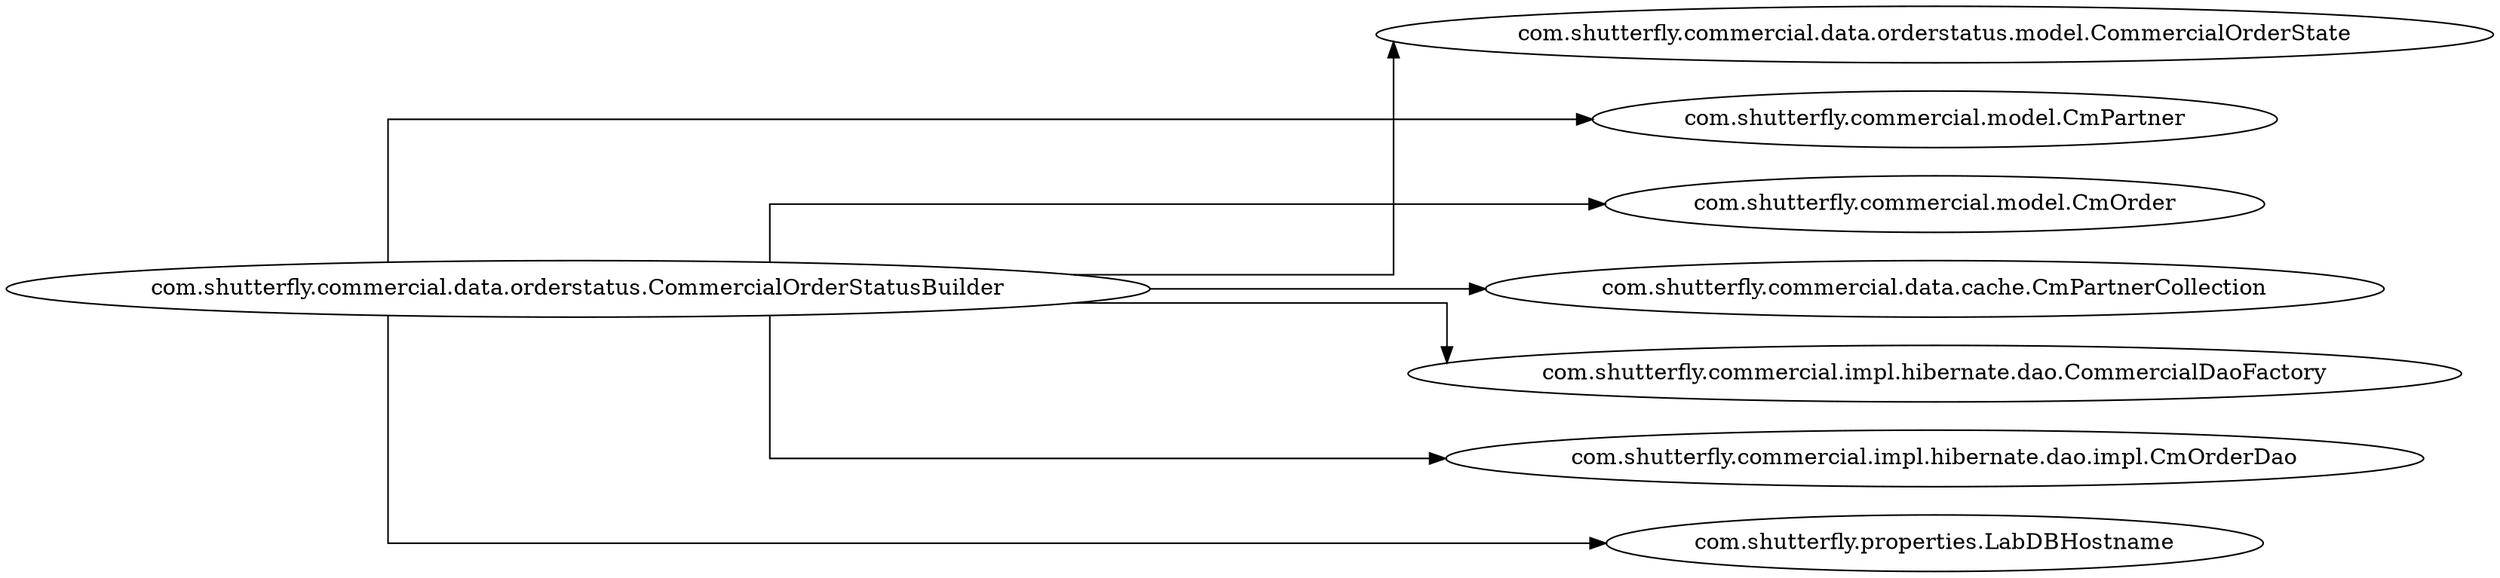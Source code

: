 digraph dependencyGraph {
 concentrate=true;
 rankdir="LR"; 
ranksep="2.0";
"com.shutterfly.commercial.data.orderstatus.CommercialOrderStatusBuilder"; 
"com.shutterfly.commercial.data.orderstatus.CommercialOrderStatusBuilder"->"com.shutterfly.commercial.data.orderstatus.model.CommercialOrderState";
"com.shutterfly.commercial.data.orderstatus.CommercialOrderStatusBuilder"->"com.shutterfly.commercial.model.CmPartner";
"com.shutterfly.commercial.data.orderstatus.CommercialOrderStatusBuilder"->"com.shutterfly.commercial.model.CmOrder";
"com.shutterfly.commercial.data.orderstatus.CommercialOrderStatusBuilder"->"com.shutterfly.commercial.data.cache.CmPartnerCollection";
"com.shutterfly.commercial.data.orderstatus.CommercialOrderStatusBuilder"->"com.shutterfly.commercial.impl.hibernate.dao.CommercialDaoFactory";
"com.shutterfly.commercial.data.orderstatus.CommercialOrderStatusBuilder"->"com.shutterfly.commercial.impl.hibernate.dao.impl.CmOrderDao";
"com.shutterfly.commercial.data.orderstatus.CommercialOrderStatusBuilder"->"com.shutterfly.properties.LabDBHostname";
splines="ortho";
}